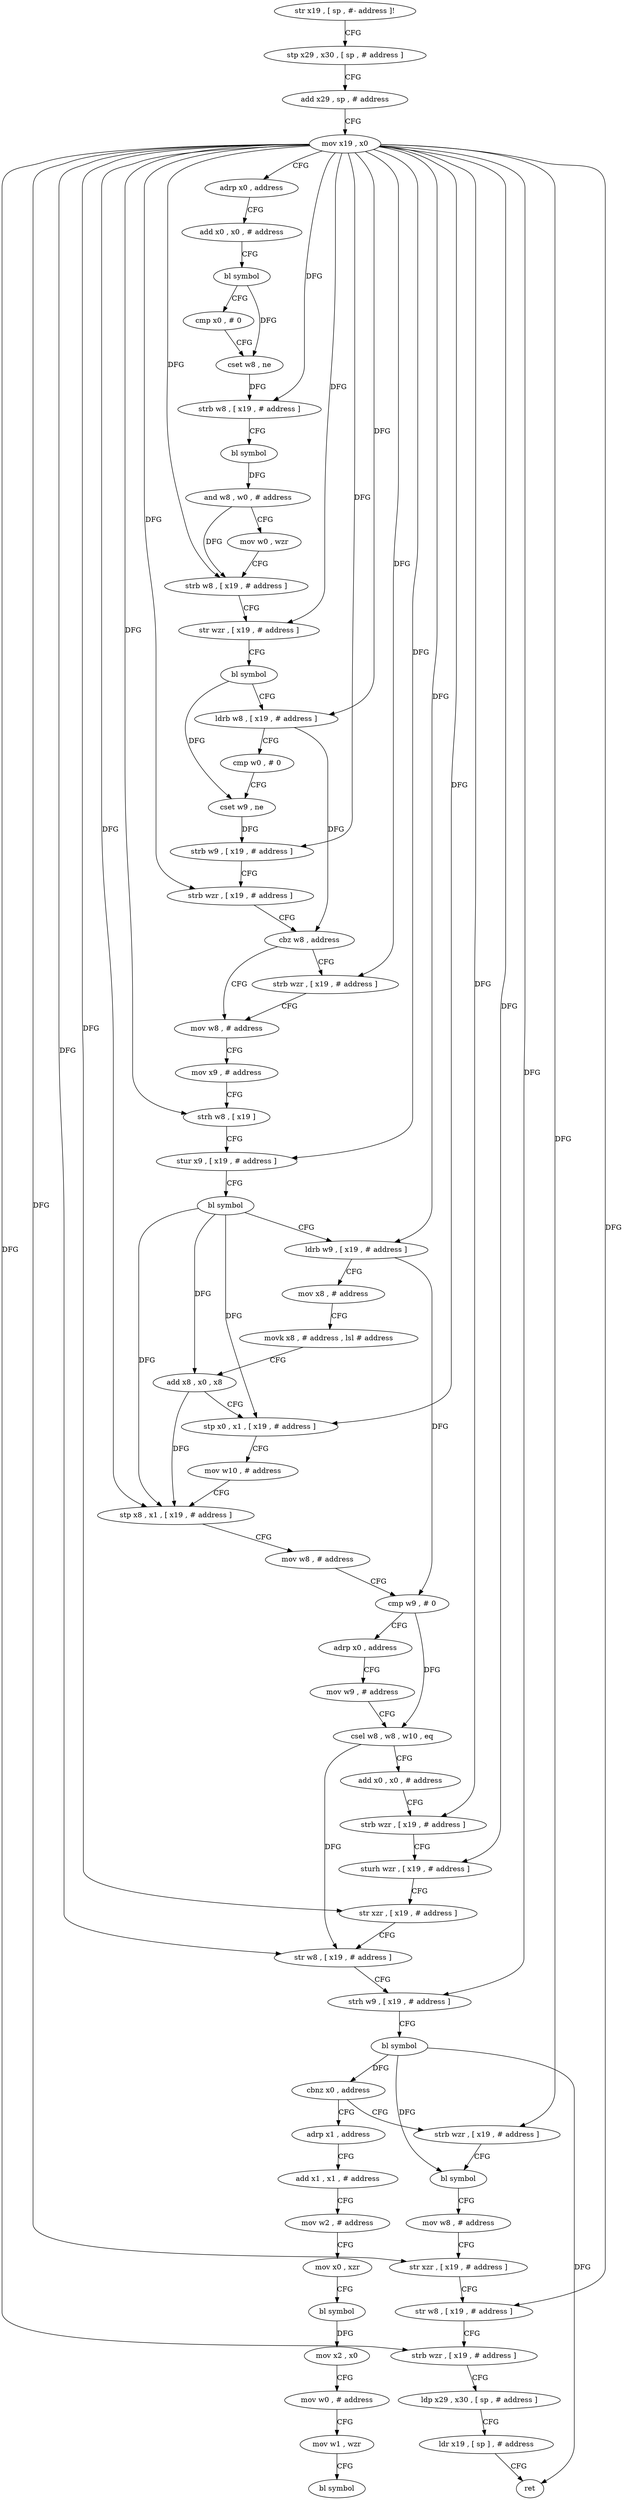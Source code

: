 digraph "func" {
"4232808" [label = "str x19 , [ sp , #- address ]!" ]
"4232812" [label = "stp x29 , x30 , [ sp , # address ]" ]
"4232816" [label = "add x29 , sp , # address" ]
"4232820" [label = "mov x19 , x0" ]
"4232824" [label = "adrp x0 , address" ]
"4232828" [label = "add x0 , x0 , # address" ]
"4232832" [label = "bl symbol" ]
"4232836" [label = "cmp x0 , # 0" ]
"4232840" [label = "cset w8 , ne" ]
"4232844" [label = "strb w8 , [ x19 , # address ]" ]
"4232848" [label = "bl symbol" ]
"4232852" [label = "and w8 , w0 , # address" ]
"4232856" [label = "mov w0 , wzr" ]
"4232860" [label = "strb w8 , [ x19 , # address ]" ]
"4232864" [label = "str wzr , [ x19 , # address ]" ]
"4232868" [label = "bl symbol" ]
"4232872" [label = "ldrb w8 , [ x19 , # address ]" ]
"4232876" [label = "cmp w0 , # 0" ]
"4232880" [label = "cset w9 , ne" ]
"4232884" [label = "strb w9 , [ x19 , # address ]" ]
"4232888" [label = "strb wzr , [ x19 , # address ]" ]
"4232892" [label = "cbz w8 , address" ]
"4232900" [label = "mov w8 , # address" ]
"4232896" [label = "strb wzr , [ x19 , # address ]" ]
"4232904" [label = "mov x9 , # address" ]
"4232908" [label = "strh w8 , [ x19 ]" ]
"4232912" [label = "stur x9 , [ x19 , # address ]" ]
"4232916" [label = "bl symbol" ]
"4232920" [label = "ldrb w9 , [ x19 , # address ]" ]
"4232924" [label = "mov x8 , # address" ]
"4232928" [label = "movk x8 , # address , lsl # address" ]
"4232932" [label = "add x8 , x0 , x8" ]
"4232936" [label = "stp x0 , x1 , [ x19 , # address ]" ]
"4232940" [label = "mov w10 , # address" ]
"4232944" [label = "stp x8 , x1 , [ x19 , # address ]" ]
"4232948" [label = "mov w8 , # address" ]
"4232952" [label = "cmp w9 , # 0" ]
"4232956" [label = "adrp x0 , address" ]
"4232960" [label = "mov w9 , # address" ]
"4232964" [label = "csel w8 , w8 , w10 , eq" ]
"4232968" [label = "add x0 , x0 , # address" ]
"4232972" [label = "strb wzr , [ x19 , # address ]" ]
"4232976" [label = "sturh wzr , [ x19 , # address ]" ]
"4232980" [label = "str xzr , [ x19 , # address ]" ]
"4232984" [label = "str w8 , [ x19 , # address ]" ]
"4232988" [label = "strh w9 , [ x19 , # address ]" ]
"4232992" [label = "bl symbol" ]
"4232996" [label = "cbnz x0 , address" ]
"4233036" [label = "adrp x1 , address" ]
"4233000" [label = "strb wzr , [ x19 , # address ]" ]
"4233040" [label = "add x1 , x1 , # address" ]
"4233044" [label = "mov w2 , # address" ]
"4233048" [label = "mov x0 , xzr" ]
"4233052" [label = "bl symbol" ]
"4233056" [label = "mov x2 , x0" ]
"4233060" [label = "mov w0 , # address" ]
"4233064" [label = "mov w1 , wzr" ]
"4233068" [label = "bl symbol" ]
"4233004" [label = "bl symbol" ]
"4233008" [label = "mov w8 , # address" ]
"4233012" [label = "str xzr , [ x19 , # address ]" ]
"4233016" [label = "str w8 , [ x19 , # address ]" ]
"4233020" [label = "strb wzr , [ x19 , # address ]" ]
"4233024" [label = "ldp x29 , x30 , [ sp , # address ]" ]
"4233028" [label = "ldr x19 , [ sp ] , # address" ]
"4233032" [label = "ret" ]
"4232808" -> "4232812" [ label = "CFG" ]
"4232812" -> "4232816" [ label = "CFG" ]
"4232816" -> "4232820" [ label = "CFG" ]
"4232820" -> "4232824" [ label = "CFG" ]
"4232820" -> "4232844" [ label = "DFG" ]
"4232820" -> "4232860" [ label = "DFG" ]
"4232820" -> "4232864" [ label = "DFG" ]
"4232820" -> "4232872" [ label = "DFG" ]
"4232820" -> "4232884" [ label = "DFG" ]
"4232820" -> "4232888" [ label = "DFG" ]
"4232820" -> "4232908" [ label = "DFG" ]
"4232820" -> "4232912" [ label = "DFG" ]
"4232820" -> "4232920" [ label = "DFG" ]
"4232820" -> "4232936" [ label = "DFG" ]
"4232820" -> "4232944" [ label = "DFG" ]
"4232820" -> "4232896" [ label = "DFG" ]
"4232820" -> "4232972" [ label = "DFG" ]
"4232820" -> "4232976" [ label = "DFG" ]
"4232820" -> "4232980" [ label = "DFG" ]
"4232820" -> "4232984" [ label = "DFG" ]
"4232820" -> "4232988" [ label = "DFG" ]
"4232820" -> "4233000" [ label = "DFG" ]
"4232820" -> "4233012" [ label = "DFG" ]
"4232820" -> "4233016" [ label = "DFG" ]
"4232820" -> "4233020" [ label = "DFG" ]
"4232824" -> "4232828" [ label = "CFG" ]
"4232828" -> "4232832" [ label = "CFG" ]
"4232832" -> "4232836" [ label = "CFG" ]
"4232832" -> "4232840" [ label = "DFG" ]
"4232836" -> "4232840" [ label = "CFG" ]
"4232840" -> "4232844" [ label = "DFG" ]
"4232844" -> "4232848" [ label = "CFG" ]
"4232848" -> "4232852" [ label = "DFG" ]
"4232852" -> "4232856" [ label = "CFG" ]
"4232852" -> "4232860" [ label = "DFG" ]
"4232856" -> "4232860" [ label = "CFG" ]
"4232860" -> "4232864" [ label = "CFG" ]
"4232864" -> "4232868" [ label = "CFG" ]
"4232868" -> "4232872" [ label = "CFG" ]
"4232868" -> "4232880" [ label = "DFG" ]
"4232872" -> "4232876" [ label = "CFG" ]
"4232872" -> "4232892" [ label = "DFG" ]
"4232876" -> "4232880" [ label = "CFG" ]
"4232880" -> "4232884" [ label = "DFG" ]
"4232884" -> "4232888" [ label = "CFG" ]
"4232888" -> "4232892" [ label = "CFG" ]
"4232892" -> "4232900" [ label = "CFG" ]
"4232892" -> "4232896" [ label = "CFG" ]
"4232900" -> "4232904" [ label = "CFG" ]
"4232896" -> "4232900" [ label = "CFG" ]
"4232904" -> "4232908" [ label = "CFG" ]
"4232908" -> "4232912" [ label = "CFG" ]
"4232912" -> "4232916" [ label = "CFG" ]
"4232916" -> "4232920" [ label = "CFG" ]
"4232916" -> "4232932" [ label = "DFG" ]
"4232916" -> "4232936" [ label = "DFG" ]
"4232916" -> "4232944" [ label = "DFG" ]
"4232920" -> "4232924" [ label = "CFG" ]
"4232920" -> "4232952" [ label = "DFG" ]
"4232924" -> "4232928" [ label = "CFG" ]
"4232928" -> "4232932" [ label = "CFG" ]
"4232932" -> "4232936" [ label = "CFG" ]
"4232932" -> "4232944" [ label = "DFG" ]
"4232936" -> "4232940" [ label = "CFG" ]
"4232940" -> "4232944" [ label = "CFG" ]
"4232944" -> "4232948" [ label = "CFG" ]
"4232948" -> "4232952" [ label = "CFG" ]
"4232952" -> "4232956" [ label = "CFG" ]
"4232952" -> "4232964" [ label = "DFG" ]
"4232956" -> "4232960" [ label = "CFG" ]
"4232960" -> "4232964" [ label = "CFG" ]
"4232964" -> "4232968" [ label = "CFG" ]
"4232964" -> "4232984" [ label = "DFG" ]
"4232968" -> "4232972" [ label = "CFG" ]
"4232972" -> "4232976" [ label = "CFG" ]
"4232976" -> "4232980" [ label = "CFG" ]
"4232980" -> "4232984" [ label = "CFG" ]
"4232984" -> "4232988" [ label = "CFG" ]
"4232988" -> "4232992" [ label = "CFG" ]
"4232992" -> "4232996" [ label = "DFG" ]
"4232992" -> "4233004" [ label = "DFG" ]
"4232992" -> "4233032" [ label = "DFG" ]
"4232996" -> "4233036" [ label = "CFG" ]
"4232996" -> "4233000" [ label = "CFG" ]
"4233036" -> "4233040" [ label = "CFG" ]
"4233000" -> "4233004" [ label = "CFG" ]
"4233040" -> "4233044" [ label = "CFG" ]
"4233044" -> "4233048" [ label = "CFG" ]
"4233048" -> "4233052" [ label = "CFG" ]
"4233052" -> "4233056" [ label = "DFG" ]
"4233056" -> "4233060" [ label = "CFG" ]
"4233060" -> "4233064" [ label = "CFG" ]
"4233064" -> "4233068" [ label = "CFG" ]
"4233004" -> "4233008" [ label = "CFG" ]
"4233008" -> "4233012" [ label = "CFG" ]
"4233012" -> "4233016" [ label = "CFG" ]
"4233016" -> "4233020" [ label = "CFG" ]
"4233020" -> "4233024" [ label = "CFG" ]
"4233024" -> "4233028" [ label = "CFG" ]
"4233028" -> "4233032" [ label = "CFG" ]
}
